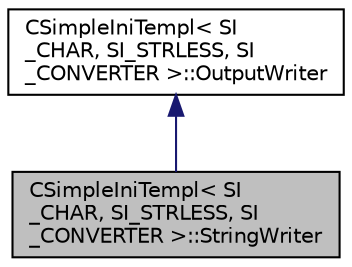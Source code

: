digraph "CSimpleIniTempl&lt; SI_CHAR, SI_STRLESS, SI_CONVERTER &gt;::StringWriter"
{
  edge [fontname="Helvetica",fontsize="10",labelfontname="Helvetica",labelfontsize="10"];
  node [fontname="Helvetica",fontsize="10",shape=record];
  Node1 [label="CSimpleIniTempl\< SI\l_CHAR, SI_STRLESS, SI\l_CONVERTER \>::StringWriter",height=0.2,width=0.4,color="black", fillcolor="grey75", style="filled", fontcolor="black"];
  Node2 -> Node1 [dir="back",color="midnightblue",fontsize="10",style="solid",fontname="Helvetica"];
  Node2 [label="CSimpleIniTempl\< SI\l_CHAR, SI_STRLESS, SI\l_CONVERTER \>::OutputWriter",height=0.2,width=0.4,color="black", fillcolor="white", style="filled",URL="$classCSimpleIniTempl_1_1OutputWriter.html"];
}
